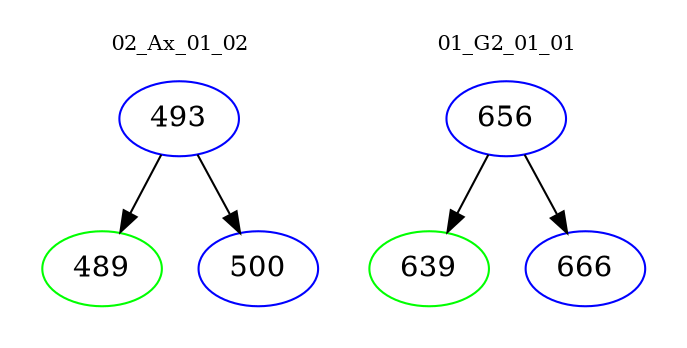 digraph{
subgraph cluster_0 {
color = white
label = "02_Ax_01_02";
fontsize=10;
T0_493 [label="493", color="blue"]
T0_493 -> T0_489 [color="black"]
T0_489 [label="489", color="green"]
T0_493 -> T0_500 [color="black"]
T0_500 [label="500", color="blue"]
}
subgraph cluster_1 {
color = white
label = "01_G2_01_01";
fontsize=10;
T1_656 [label="656", color="blue"]
T1_656 -> T1_639 [color="black"]
T1_639 [label="639", color="green"]
T1_656 -> T1_666 [color="black"]
T1_666 [label="666", color="blue"]
}
}
